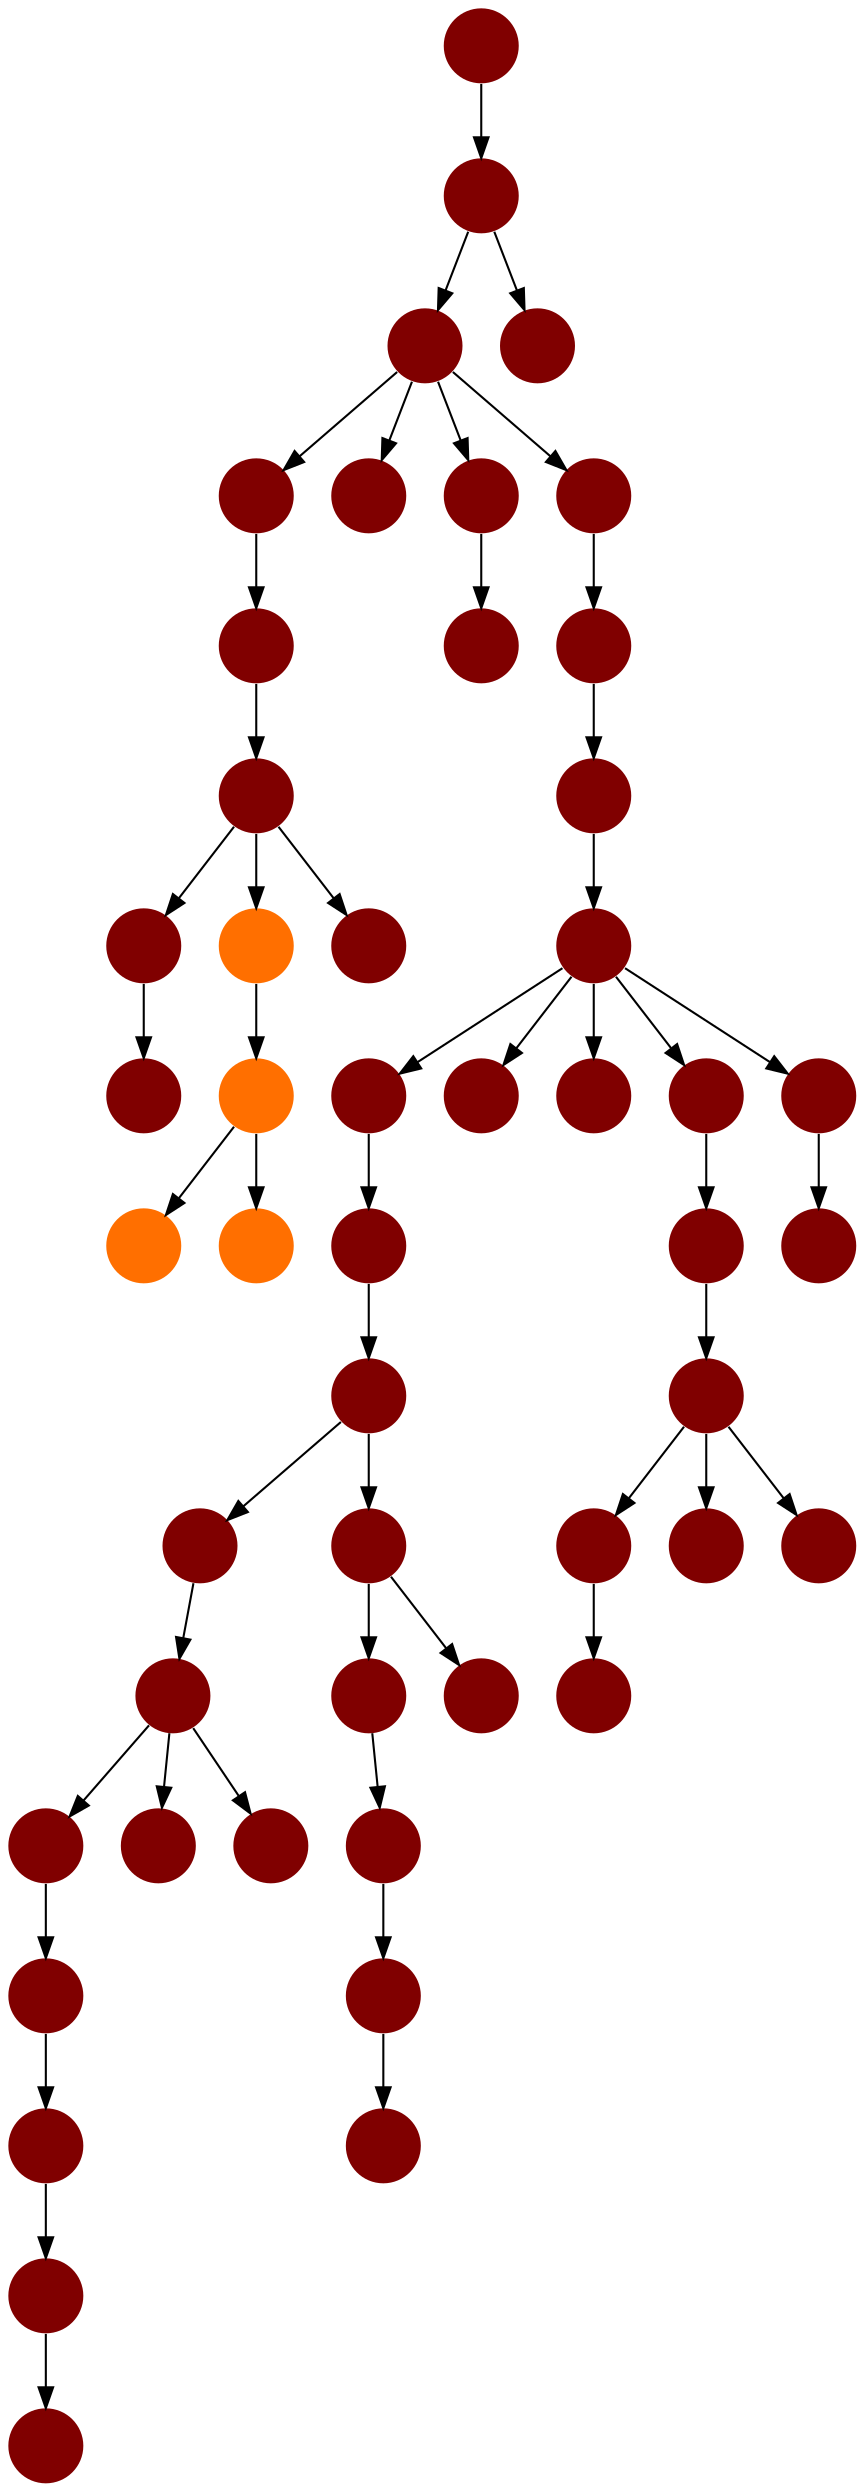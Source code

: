 digraph{
0 [tooltip = "Y", penwidth = 0, style = filled, fillcolor = "#800000", shape = circle, label = ""]
1 [tooltip = "Y", penwidth = 0, style = filled, fillcolor = "#800000", shape = circle, label = ""]
2 [tooltip = "Y", penwidth = 0, style = filled, fillcolor = "#800000", shape = circle, label = ""]
3 [tooltip = "Y", penwidth = 0, style = filled, fillcolor = "#800000", shape = circle, label = ""]
4 [tooltip = "S", penwidth = 0, style = filled, fillcolor = "#ff6f00", shape = circle, label = ""]
5 [tooltip = "S", penwidth = 0, style = filled, fillcolor = "#ff6f00", shape = circle, label = ""]
6 [tooltip = "Y", penwidth = 0, style = filled, fillcolor = "#800000", shape = circle, label = ""]
7 [tooltip = "Y", penwidth = 0, style = filled, fillcolor = "#800000", shape = circle, label = ""]
8 [tooltip = "Y", penwidth = 0, style = filled, fillcolor = "#800000", shape = circle, label = ""]
9 [tooltip = "Y", penwidth = 0, style = filled, fillcolor = "#800000", shape = circle, label = ""]
10 [tooltip = "Y", penwidth = 0, style = filled, fillcolor = "#800000", shape = circle, label = ""]
11 [tooltip = "S", penwidth = 0, style = filled, fillcolor = "#ff6f00", shape = circle, label = ""]
12 [tooltip = "S", penwidth = 0, style = filled, fillcolor = "#ff6f00", shape = circle, label = ""]
13 [tooltip = "Y", penwidth = 0, style = filled, fillcolor = "#800000", shape = circle, label = ""]
14 [tooltip = "Y", penwidth = 0, style = filled, fillcolor = "#800000", shape = circle, label = ""]
15 [tooltip = "Y", penwidth = 0, style = filled, fillcolor = "#800000", shape = circle, label = ""]
16 [tooltip = "Y", penwidth = 0, style = filled, fillcolor = "#800000", shape = circle, label = ""]
17 [tooltip = "Y", penwidth = 0, style = filled, fillcolor = "#800000", shape = circle, label = ""]
18 [tooltip = "Y", penwidth = 0, style = filled, fillcolor = "#800000", shape = circle, label = ""]
19 [tooltip = "Y", penwidth = 0, style = filled, fillcolor = "#800000", shape = circle, label = ""]
20 [tooltip = "Y", penwidth = 0, style = filled, fillcolor = "#800000", shape = circle, label = ""]
21 [tooltip = "Y", penwidth = 0, style = filled, fillcolor = "#800000", shape = circle, label = ""]
22 [tooltip = "Y", penwidth = 0, style = filled, fillcolor = "#800000", shape = circle, label = ""]
23 [tooltip = "Y", penwidth = 0, style = filled, fillcolor = "#800000", shape = circle, label = ""]
24 [tooltip = "Y", penwidth = 0, style = filled, fillcolor = "#800000", shape = circle, label = ""]
25 [tooltip = "Y", penwidth = 0, style = filled, fillcolor = "#800000", shape = circle, label = ""]
26 [tooltip = "Y", penwidth = 0, style = filled, fillcolor = "#800000", shape = circle, label = ""]
27 [tooltip = "Y", penwidth = 0, style = filled, fillcolor = "#800000", shape = circle, label = ""]
28 [tooltip = "Y", penwidth = 0, style = filled, fillcolor = "#800000", shape = circle, label = ""]
29 [tooltip = "Y", penwidth = 0, style = filled, fillcolor = "#800000", shape = circle, label = ""]
30 [tooltip = "Y", penwidth = 0, style = filled, fillcolor = "#800000", shape = circle, label = ""]
31 [tooltip = "Y", penwidth = 0, style = filled, fillcolor = "#800000", shape = circle, label = ""]
32 [tooltip = "Y", penwidth = 0, style = filled, fillcolor = "#800000", shape = circle, label = ""]
33 [tooltip = "Y", penwidth = 0, style = filled, fillcolor = "#800000", shape = circle, label = ""]
34 [tooltip = "Y", penwidth = 0, style = filled, fillcolor = "#800000", shape = circle, label = ""]
35 [tooltip = "Y", penwidth = 0, style = filled, fillcolor = "#800000", shape = circle, label = ""]
36 [tooltip = "Y", penwidth = 0, style = filled, fillcolor = "#800000", shape = circle, label = ""]
37 [tooltip = "Y", penwidth = 0, style = filled, fillcolor = "#800000", shape = circle, label = ""]
38 [tooltip = "Y", penwidth = 0, style = filled, fillcolor = "#800000", shape = circle, label = ""]
39 [tooltip = "Y", penwidth = 0, style = filled, fillcolor = "#800000", shape = circle, label = ""]
40 [tooltip = "Y", penwidth = 0, style = filled, fillcolor = "#800000", shape = circle, label = ""]
41 [tooltip = "Y", penwidth = 0, style = filled, fillcolor = "#800000", shape = circle, label = ""]
42 [tooltip = "Y", penwidth = 0, style = filled, fillcolor = "#800000", shape = circle, label = ""]
43 [tooltip = "Y", penwidth = 0, style = filled, fillcolor = "#800000", shape = circle, label = ""]
44 [tooltip = "Y", penwidth = 0, style = filled, fillcolor = "#800000", shape = circle, label = ""]
45 [tooltip = "Y", penwidth = 0, style = filled, fillcolor = "#800000", shape = circle, label = ""]
46 [tooltip = "Y", penwidth = 0, style = filled, fillcolor = "#800000", shape = circle, label = ""]
47 [tooltip = "Y", penwidth = 0, style = filled, fillcolor = "#800000", shape = circle, label = ""]
48 [tooltip = "Y", penwidth = 0, style = filled, fillcolor = "#800000", shape = circle, label = ""]
49 [tooltip = "Y", penwidth = 0, style = filled, fillcolor = "#800000", shape = circle, label = ""]
26 -> 24
37 -> 36
38 -> 42
27 -> 21
18 -> 26
20 -> 29
18 -> 22
34 -> 35
14 -> 0
3 -> 30
17 -> 16
31 -> 32
0 -> 3
38 -> 37
18 -> 23
0 -> 15
11 -> 5
21 -> 18
5 -> 12
36 -> 40
18 -> 49
29 -> 34
3 -> 6
18 -> 20
30 -> 27
5 -> 4
44 -> 46
3 -> 13
34 -> 38
2 -> 43
2 -> 7
46 -> 45
35 -> 31
1 -> 9
40 -> 39
49 -> 48
13 -> 10
25 -> 28
25 -> 17
47 -> 44
25 -> 19
32 -> 47
31 -> 41
9 -> 2
3 -> 1
2 -> 11
24 -> 25
7 -> 8
31 -> 33
}